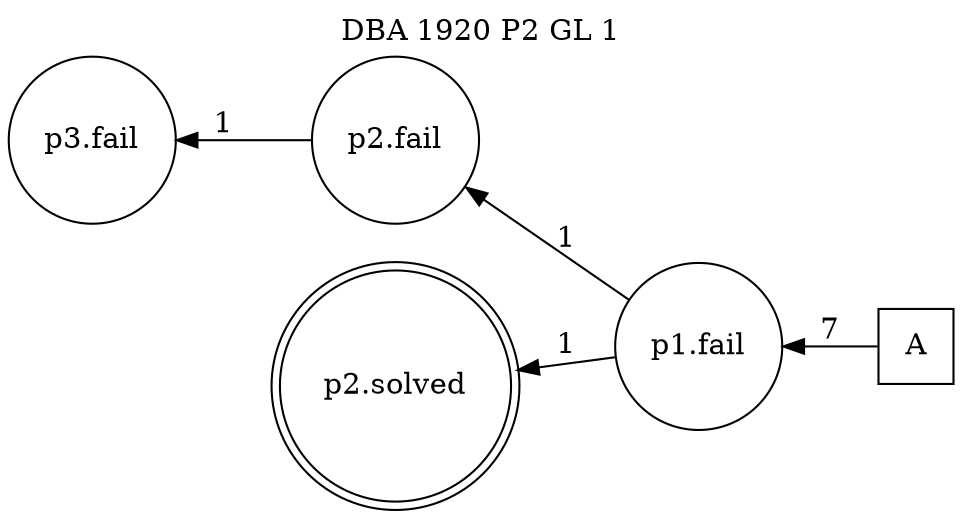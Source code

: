 digraph DBA_1920_P2_GL_1 {
labelloc="tl"
label= " DBA 1920 P2 GL 1 "
rankdir="RL";
graph [ size=" 10 , 10 !"]

"A" [shape="square" label="A"]
"p1.fail" [shape="circle" label="p1.fail"]
"p2.fail" [shape="circle" label="p2.fail"]
"p3.fail" [shape="circle" label="p3.fail"]
"p2.solved" [shape="doublecircle" label="p2.solved"]
"A" -> "p1.fail" [ label=7]
"p1.fail" -> "p2.fail" [ label=1]
"p1.fail" -> "p2.solved" [ label=1]
"p2.fail" -> "p3.fail" [ label=1]
}
